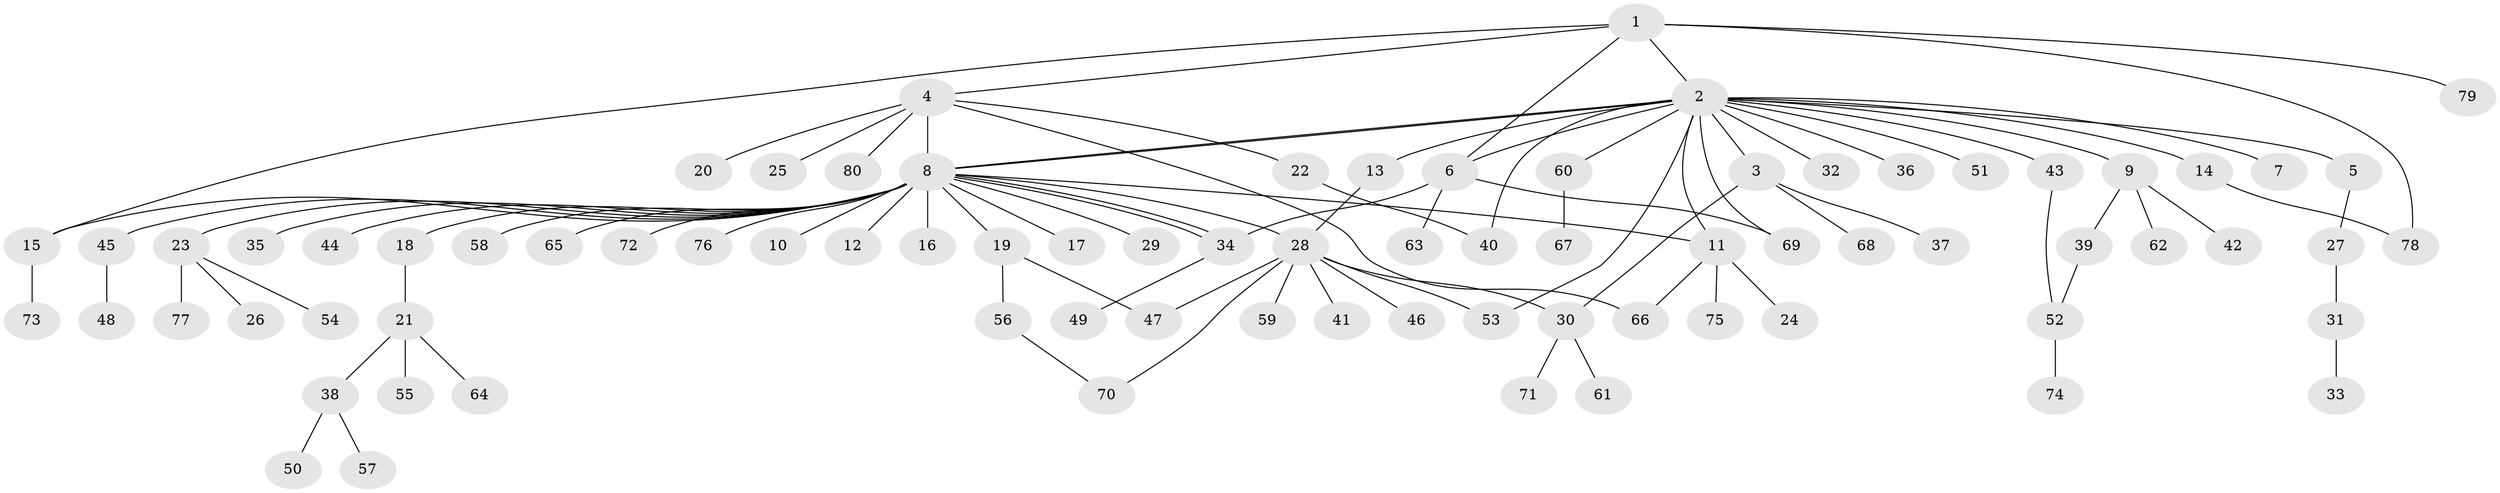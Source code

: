 // coarse degree distribution, {5: 0.034482758620689655, 18: 0.017241379310344827, 3: 0.1206896551724138, 6: 0.017241379310344827, 2: 0.1724137931034483, 4: 0.017241379310344827, 1: 0.5862068965517241, 23: 0.017241379310344827, 8: 0.017241379310344827}
// Generated by graph-tools (version 1.1) at 2025/51/02/27/25 19:51:55]
// undirected, 80 vertices, 96 edges
graph export_dot {
graph [start="1"]
  node [color=gray90,style=filled];
  1;
  2;
  3;
  4;
  5;
  6;
  7;
  8;
  9;
  10;
  11;
  12;
  13;
  14;
  15;
  16;
  17;
  18;
  19;
  20;
  21;
  22;
  23;
  24;
  25;
  26;
  27;
  28;
  29;
  30;
  31;
  32;
  33;
  34;
  35;
  36;
  37;
  38;
  39;
  40;
  41;
  42;
  43;
  44;
  45;
  46;
  47;
  48;
  49;
  50;
  51;
  52;
  53;
  54;
  55;
  56;
  57;
  58;
  59;
  60;
  61;
  62;
  63;
  64;
  65;
  66;
  67;
  68;
  69;
  70;
  71;
  72;
  73;
  74;
  75;
  76;
  77;
  78;
  79;
  80;
  1 -- 2;
  1 -- 4;
  1 -- 6;
  1 -- 15;
  1 -- 78;
  1 -- 79;
  2 -- 3;
  2 -- 5;
  2 -- 6;
  2 -- 7;
  2 -- 8;
  2 -- 8;
  2 -- 9;
  2 -- 11;
  2 -- 13;
  2 -- 14;
  2 -- 32;
  2 -- 36;
  2 -- 40;
  2 -- 43;
  2 -- 51;
  2 -- 53;
  2 -- 60;
  2 -- 69;
  3 -- 30;
  3 -- 37;
  3 -- 68;
  4 -- 8;
  4 -- 20;
  4 -- 22;
  4 -- 25;
  4 -- 66;
  4 -- 80;
  5 -- 27;
  6 -- 34;
  6 -- 63;
  6 -- 69;
  8 -- 10;
  8 -- 11;
  8 -- 12;
  8 -- 15;
  8 -- 16;
  8 -- 17;
  8 -- 18;
  8 -- 19;
  8 -- 23;
  8 -- 28;
  8 -- 29;
  8 -- 34;
  8 -- 34;
  8 -- 35;
  8 -- 44;
  8 -- 45;
  8 -- 58;
  8 -- 65;
  8 -- 72;
  8 -- 76;
  9 -- 39;
  9 -- 42;
  9 -- 62;
  11 -- 24;
  11 -- 66;
  11 -- 75;
  13 -- 28;
  14 -- 78;
  15 -- 73;
  18 -- 21;
  19 -- 47;
  19 -- 56;
  21 -- 38;
  21 -- 55;
  21 -- 64;
  22 -- 40;
  23 -- 26;
  23 -- 54;
  23 -- 77;
  27 -- 31;
  28 -- 30;
  28 -- 41;
  28 -- 46;
  28 -- 47;
  28 -- 53;
  28 -- 59;
  28 -- 70;
  30 -- 61;
  30 -- 71;
  31 -- 33;
  34 -- 49;
  38 -- 50;
  38 -- 57;
  39 -- 52;
  43 -- 52;
  45 -- 48;
  52 -- 74;
  56 -- 70;
  60 -- 67;
}

